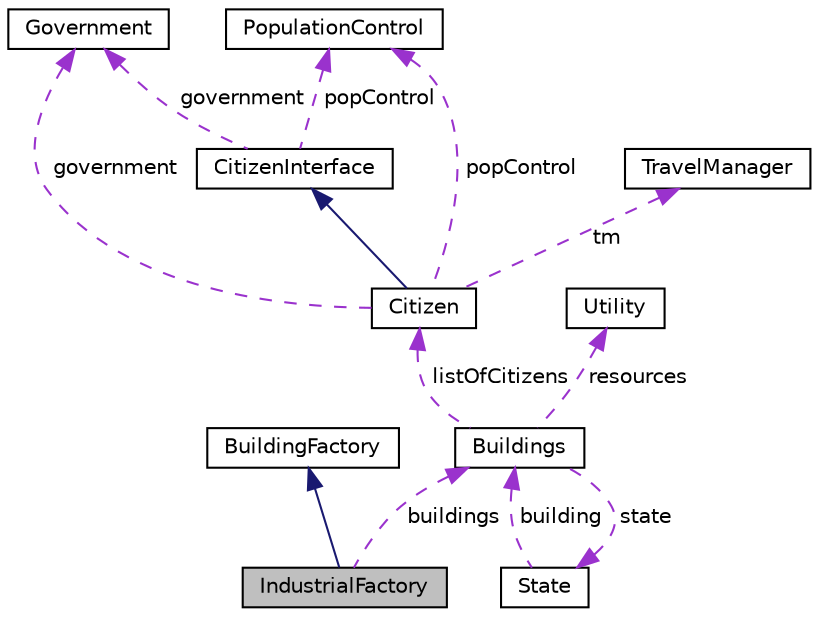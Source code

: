 digraph "IndustrialFactory"
{
 // LATEX_PDF_SIZE
  edge [fontname="Helvetica",fontsize="10",labelfontname="Helvetica",labelfontsize="10"];
  node [fontname="Helvetica",fontsize="10",shape=record];
  Node1 [label="IndustrialFactory",height=0.2,width=0.4,color="black", fillcolor="grey75", style="filled", fontcolor="black",tooltip="A factory class for creating industrial buildings."];
  Node2 -> Node1 [dir="back",color="midnightblue",fontsize="10",style="solid"];
  Node2 [label="BuildingFactory",height=0.2,width=0.4,color="black", fillcolor="white", style="filled",URL="$classBuildingFactory.html",tooltip="An abstract factory class for creating Building objects."];
  Node3 -> Node1 [dir="back",color="darkorchid3",fontsize="10",style="dashed",label=" buildings" ];
  Node3 [label="Buildings",height=0.2,width=0.4,color="black", fillcolor="white", style="filled",URL="$classBuildings.html",tooltip="Abstract base class representing a building with basic utilities and resource requirements."];
  Node4 -> Node3 [dir="back",color="darkorchid3",fontsize="10",style="dashed",label=" listOfCitizens" ];
  Node4 [label="Citizen",height=0.2,width=0.4,color="black", fillcolor="white", style="filled",URL="$classCitizen.html",tooltip="Represents a citizen in the government system."];
  Node5 -> Node4 [dir="back",color="midnightblue",fontsize="10",style="solid"];
  Node5 [label="CitizenInterface",height=0.2,width=0.4,color="black", fillcolor="white", style="filled",URL="$classCitizenInterface.html",tooltip="An abstract base class that defines the interface for Citizen components."];
  Node6 -> Node5 [dir="back",color="darkorchid3",fontsize="10",style="dashed",label=" government" ];
  Node6 [label="Government",height=0.2,width=0.4,color="black", fillcolor="white", style="filled",URL="$classGovernment.html",tooltip="Base class for government sectors implementing Observer pattern for citizen notifications."];
  Node7 -> Node5 [dir="back",color="darkorchid3",fontsize="10",style="dashed",label=" popControl" ];
  Node7 [label="PopulationControl",height=0.2,width=0.4,color="black", fillcolor="white", style="filled",URL="$classPopulationControl.html",tooltip="Class for managing population dynamics in a city."];
  Node6 -> Node4 [dir="back",color="darkorchid3",fontsize="10",style="dashed",label=" government" ];
  Node8 -> Node4 [dir="back",color="darkorchid3",fontsize="10",style="dashed",label=" tm" ];
  Node8 [label="TravelManager",height=0.2,width=0.4,color="black", fillcolor="white", style="filled",URL="$classTravelManager.html",tooltip=" "];
  Node7 -> Node4 [dir="back",color="darkorchid3",fontsize="10",style="dashed",label=" popControl" ];
  Node9 -> Node3 [dir="back",color="darkorchid3",fontsize="10",style="dashed",label=" resources" ];
  Node9 [label="Utility",height=0.2,width=0.4,color="black", fillcolor="white", style="filled",URL="$classUtility.html",tooltip=" "];
  Node10 -> Node3 [dir="back",color="darkorchid3",fontsize="10",style="dashed",label=" state" ];
  Node10 [label="State",height=0.2,width=0.4,color="black", fillcolor="white", style="filled",URL="$classState.html",tooltip="Abstract class representing the state of a building."];
  Node3 -> Node10 [dir="back",color="darkorchid3",fontsize="10",style="dashed",label=" building" ];
}
